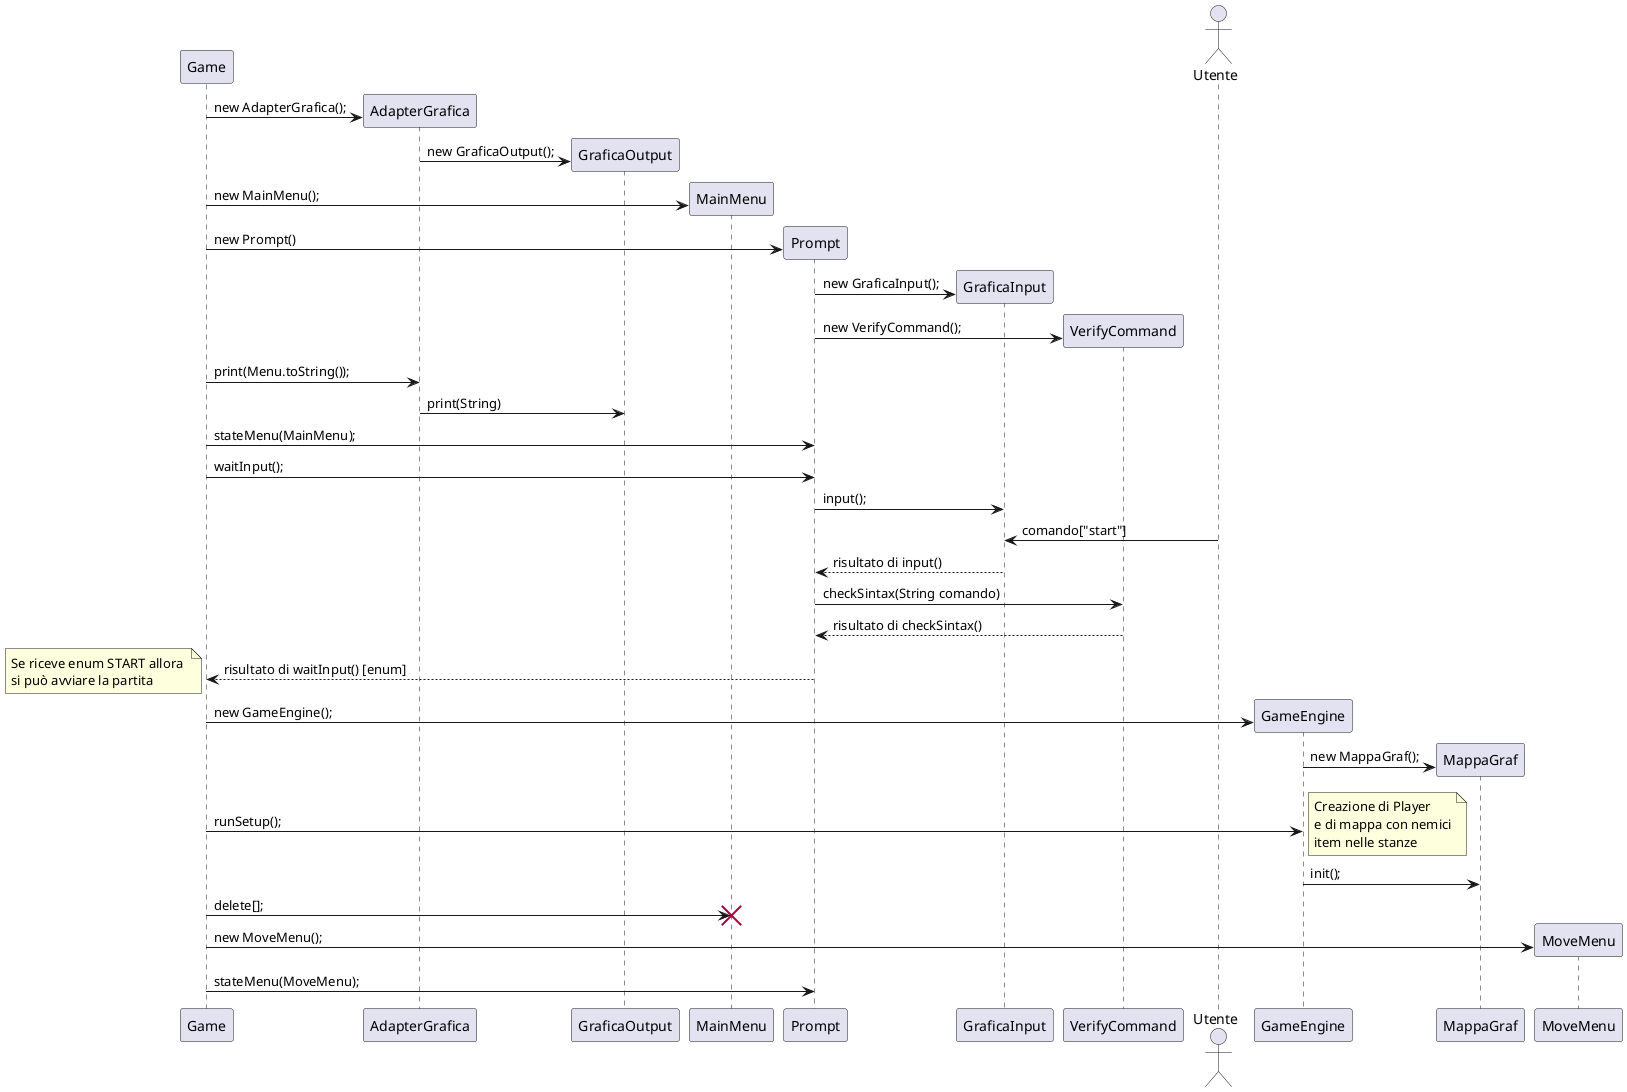 @startuml



participant Game as ga

/'---------------- INIZIALIZZAZIONE OGGETTI ----------------'/
create AdapterGrafica
ga -> AdapterGrafica: new AdapterGrafica();

create GraficaOutput
AdapterGrafica -> GraficaOutput: new GraficaOutput();

create MainMenu
ga -> MainMenu: new MainMenu();

create Prompt
ga -> Prompt : new Prompt()

create GraficaInput
Prompt -> GraficaInput : new GraficaInput();

create VerifyCommand
Prompt -> VerifyCommand: new VerifyCommand();

actor Utente as u

/'---------------- AVVIO MENU INIZIALE ----------------'/
ga -> AdapterGrafica : print(Menu.toString());
AdapterGrafica -> GraficaOutput : print(String)

ga -> Prompt : stateMenu(MainMenu);
ga -> Prompt : waitInput();
Prompt -> GraficaInput : input();

u -> GraficaInput : comando["start"]
GraficaInput --> Prompt : risultato di input()
Prompt -> VerifyCommand : checkSintax(String comando)
VerifyCommand --> Prompt: risultato di checkSintax()
Prompt --> ga : risultato di waitInput() [enum]

note left
Se riceve enum START allora 
si può avviare la partita
end note

/'---------------- AVVIO PARTITA ----------------'/
create GameEngine
ga -> GameEngine : new GameEngine();

create MappaGraf
GameEngine -> MappaGraf: new MappaGraf();
ga -> GameEngine : runSetup();

note right
Creazione di Player
e di mappa con nemici
item nelle stanze
end note

GameEngine -> MappaGraf : init();
ga -> MainMenu : delete[];

destroy MainMenu
create MoveMenu
ga -> MoveMenu: new MoveMenu();
ga -> Prompt : stateMenu(MoveMenu);

@enduml
